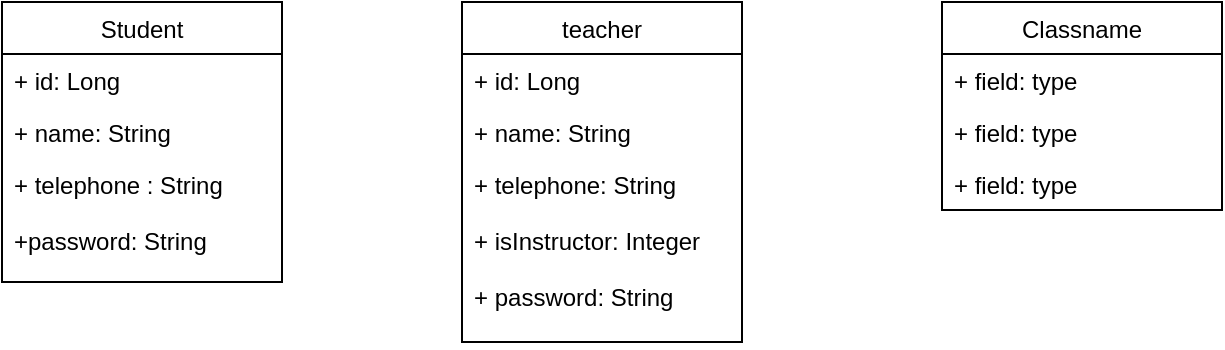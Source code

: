 <mxfile version="17.2.4" type="github">
  <diagram id="ME94LL85PPSBYGlBRxoN" name="Page-1">
    <mxGraphModel dx="1037" dy="587" grid="1" gridSize="10" guides="1" tooltips="1" connect="1" arrows="1" fold="1" page="1" pageScale="1" pageWidth="827" pageHeight="1169" math="0" shadow="0">
      <root>
        <mxCell id="0" />
        <mxCell id="1" parent="0" />
        <mxCell id="ntUrEplwE749B8PVveUD-6" value="Student" style="swimlane;fontStyle=0;childLayout=stackLayout;horizontal=1;startSize=26;fillColor=none;horizontalStack=0;resizeParent=1;resizeParentMax=0;resizeLast=0;collapsible=1;marginBottom=0;" vertex="1" parent="1">
          <mxGeometry x="120" y="120" width="140" height="140" as="geometry" />
        </mxCell>
        <mxCell id="ntUrEplwE749B8PVveUD-7" value="+ id: Long" style="text;strokeColor=none;fillColor=none;align=left;verticalAlign=top;spacingLeft=4;spacingRight=4;overflow=hidden;rotatable=0;points=[[0,0.5],[1,0.5]];portConstraint=eastwest;" vertex="1" parent="ntUrEplwE749B8PVveUD-6">
          <mxGeometry y="26" width="140" height="26" as="geometry" />
        </mxCell>
        <mxCell id="ntUrEplwE749B8PVveUD-8" value="+ name: String" style="text;strokeColor=none;fillColor=none;align=left;verticalAlign=top;spacingLeft=4;spacingRight=4;overflow=hidden;rotatable=0;points=[[0,0.5],[1,0.5]];portConstraint=eastwest;" vertex="1" parent="ntUrEplwE749B8PVveUD-6">
          <mxGeometry y="52" width="140" height="26" as="geometry" />
        </mxCell>
        <mxCell id="ntUrEplwE749B8PVveUD-9" value="+ telephone : String&#xa;&#xa;+password: String" style="text;strokeColor=none;fillColor=none;align=left;verticalAlign=top;spacingLeft=4;spacingRight=4;overflow=hidden;rotatable=0;points=[[0,0.5],[1,0.5]];portConstraint=eastwest;" vertex="1" parent="ntUrEplwE749B8PVveUD-6">
          <mxGeometry y="78" width="140" height="62" as="geometry" />
        </mxCell>
        <mxCell id="ntUrEplwE749B8PVveUD-10" value="teacher" style="swimlane;fontStyle=0;childLayout=stackLayout;horizontal=1;startSize=26;fillColor=none;horizontalStack=0;resizeParent=1;resizeParentMax=0;resizeLast=0;collapsible=1;marginBottom=0;" vertex="1" parent="1">
          <mxGeometry x="350" y="120" width="140" height="170" as="geometry" />
        </mxCell>
        <mxCell id="ntUrEplwE749B8PVveUD-11" value="+ id: Long" style="text;strokeColor=none;fillColor=none;align=left;verticalAlign=top;spacingLeft=4;spacingRight=4;overflow=hidden;rotatable=0;points=[[0,0.5],[1,0.5]];portConstraint=eastwest;" vertex="1" parent="ntUrEplwE749B8PVveUD-10">
          <mxGeometry y="26" width="140" height="26" as="geometry" />
        </mxCell>
        <mxCell id="ntUrEplwE749B8PVveUD-12" value="+ name: String" style="text;strokeColor=none;fillColor=none;align=left;verticalAlign=top;spacingLeft=4;spacingRight=4;overflow=hidden;rotatable=0;points=[[0,0.5],[1,0.5]];portConstraint=eastwest;" vertex="1" parent="ntUrEplwE749B8PVveUD-10">
          <mxGeometry y="52" width="140" height="26" as="geometry" />
        </mxCell>
        <mxCell id="ntUrEplwE749B8PVveUD-13" value="+ telephone: String&#xa;&#xa;+ isInstructor: Integer&#xa;&#xa;+ password: String" style="text;strokeColor=none;fillColor=none;align=left;verticalAlign=top;spacingLeft=4;spacingRight=4;overflow=hidden;rotatable=0;points=[[0,0.5],[1,0.5]];portConstraint=eastwest;" vertex="1" parent="ntUrEplwE749B8PVveUD-10">
          <mxGeometry y="78" width="140" height="92" as="geometry" />
        </mxCell>
        <mxCell id="ntUrEplwE749B8PVveUD-15" value="Classname" style="swimlane;fontStyle=0;childLayout=stackLayout;horizontal=1;startSize=26;fillColor=none;horizontalStack=0;resizeParent=1;resizeParentMax=0;resizeLast=0;collapsible=1;marginBottom=0;" vertex="1" parent="1">
          <mxGeometry x="590" y="120" width="140" height="104" as="geometry" />
        </mxCell>
        <mxCell id="ntUrEplwE749B8PVveUD-16" value="+ field: type" style="text;strokeColor=none;fillColor=none;align=left;verticalAlign=top;spacingLeft=4;spacingRight=4;overflow=hidden;rotatable=0;points=[[0,0.5],[1,0.5]];portConstraint=eastwest;" vertex="1" parent="ntUrEplwE749B8PVveUD-15">
          <mxGeometry y="26" width="140" height="26" as="geometry" />
        </mxCell>
        <mxCell id="ntUrEplwE749B8PVveUD-17" value="+ field: type" style="text;strokeColor=none;fillColor=none;align=left;verticalAlign=top;spacingLeft=4;spacingRight=4;overflow=hidden;rotatable=0;points=[[0,0.5],[1,0.5]];portConstraint=eastwest;" vertex="1" parent="ntUrEplwE749B8PVveUD-15">
          <mxGeometry y="52" width="140" height="26" as="geometry" />
        </mxCell>
        <mxCell id="ntUrEplwE749B8PVveUD-18" value="+ field: type" style="text;strokeColor=none;fillColor=none;align=left;verticalAlign=top;spacingLeft=4;spacingRight=4;overflow=hidden;rotatable=0;points=[[0,0.5],[1,0.5]];portConstraint=eastwest;" vertex="1" parent="ntUrEplwE749B8PVveUD-15">
          <mxGeometry y="78" width="140" height="26" as="geometry" />
        </mxCell>
      </root>
    </mxGraphModel>
  </diagram>
</mxfile>
